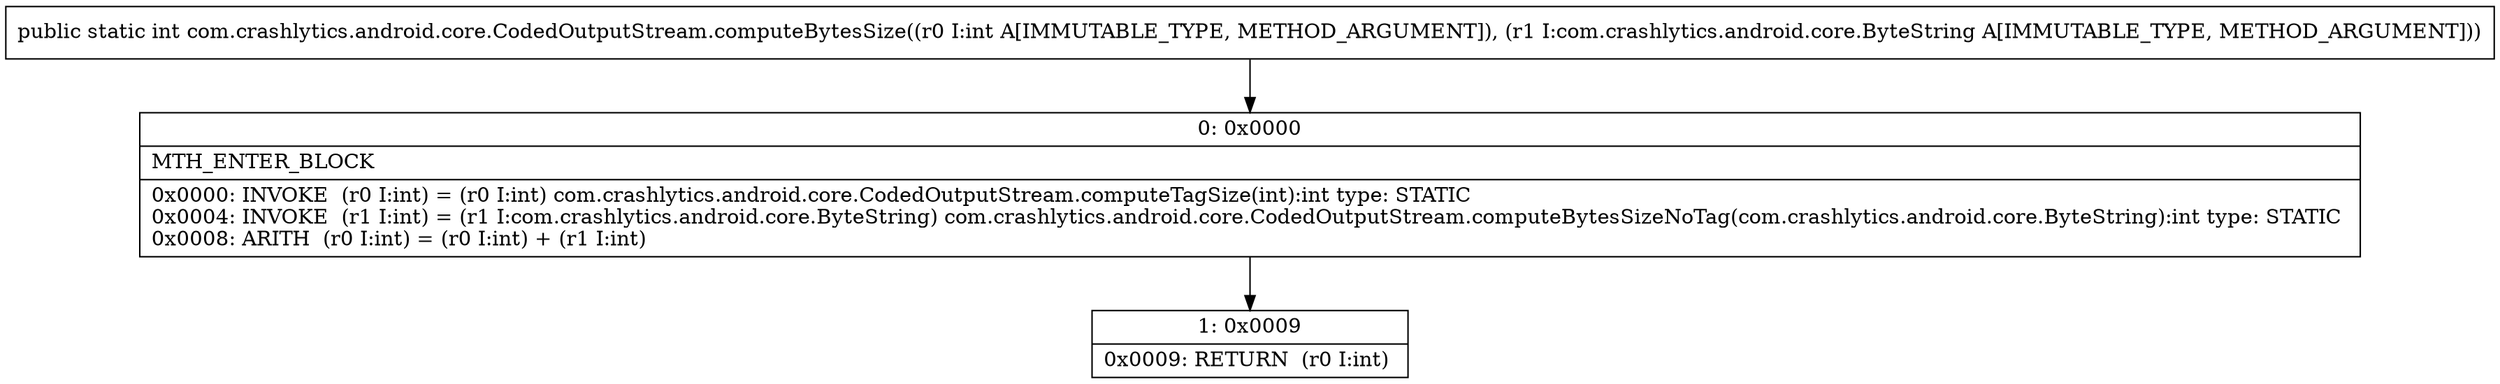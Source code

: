 digraph "CFG forcom.crashlytics.android.core.CodedOutputStream.computeBytesSize(ILcom\/crashlytics\/android\/core\/ByteString;)I" {
Node_0 [shape=record,label="{0\:\ 0x0000|MTH_ENTER_BLOCK\l|0x0000: INVOKE  (r0 I:int) = (r0 I:int) com.crashlytics.android.core.CodedOutputStream.computeTagSize(int):int type: STATIC \l0x0004: INVOKE  (r1 I:int) = (r1 I:com.crashlytics.android.core.ByteString) com.crashlytics.android.core.CodedOutputStream.computeBytesSizeNoTag(com.crashlytics.android.core.ByteString):int type: STATIC \l0x0008: ARITH  (r0 I:int) = (r0 I:int) + (r1 I:int) \l}"];
Node_1 [shape=record,label="{1\:\ 0x0009|0x0009: RETURN  (r0 I:int) \l}"];
MethodNode[shape=record,label="{public static int com.crashlytics.android.core.CodedOutputStream.computeBytesSize((r0 I:int A[IMMUTABLE_TYPE, METHOD_ARGUMENT]), (r1 I:com.crashlytics.android.core.ByteString A[IMMUTABLE_TYPE, METHOD_ARGUMENT])) }"];
MethodNode -> Node_0;
Node_0 -> Node_1;
}

